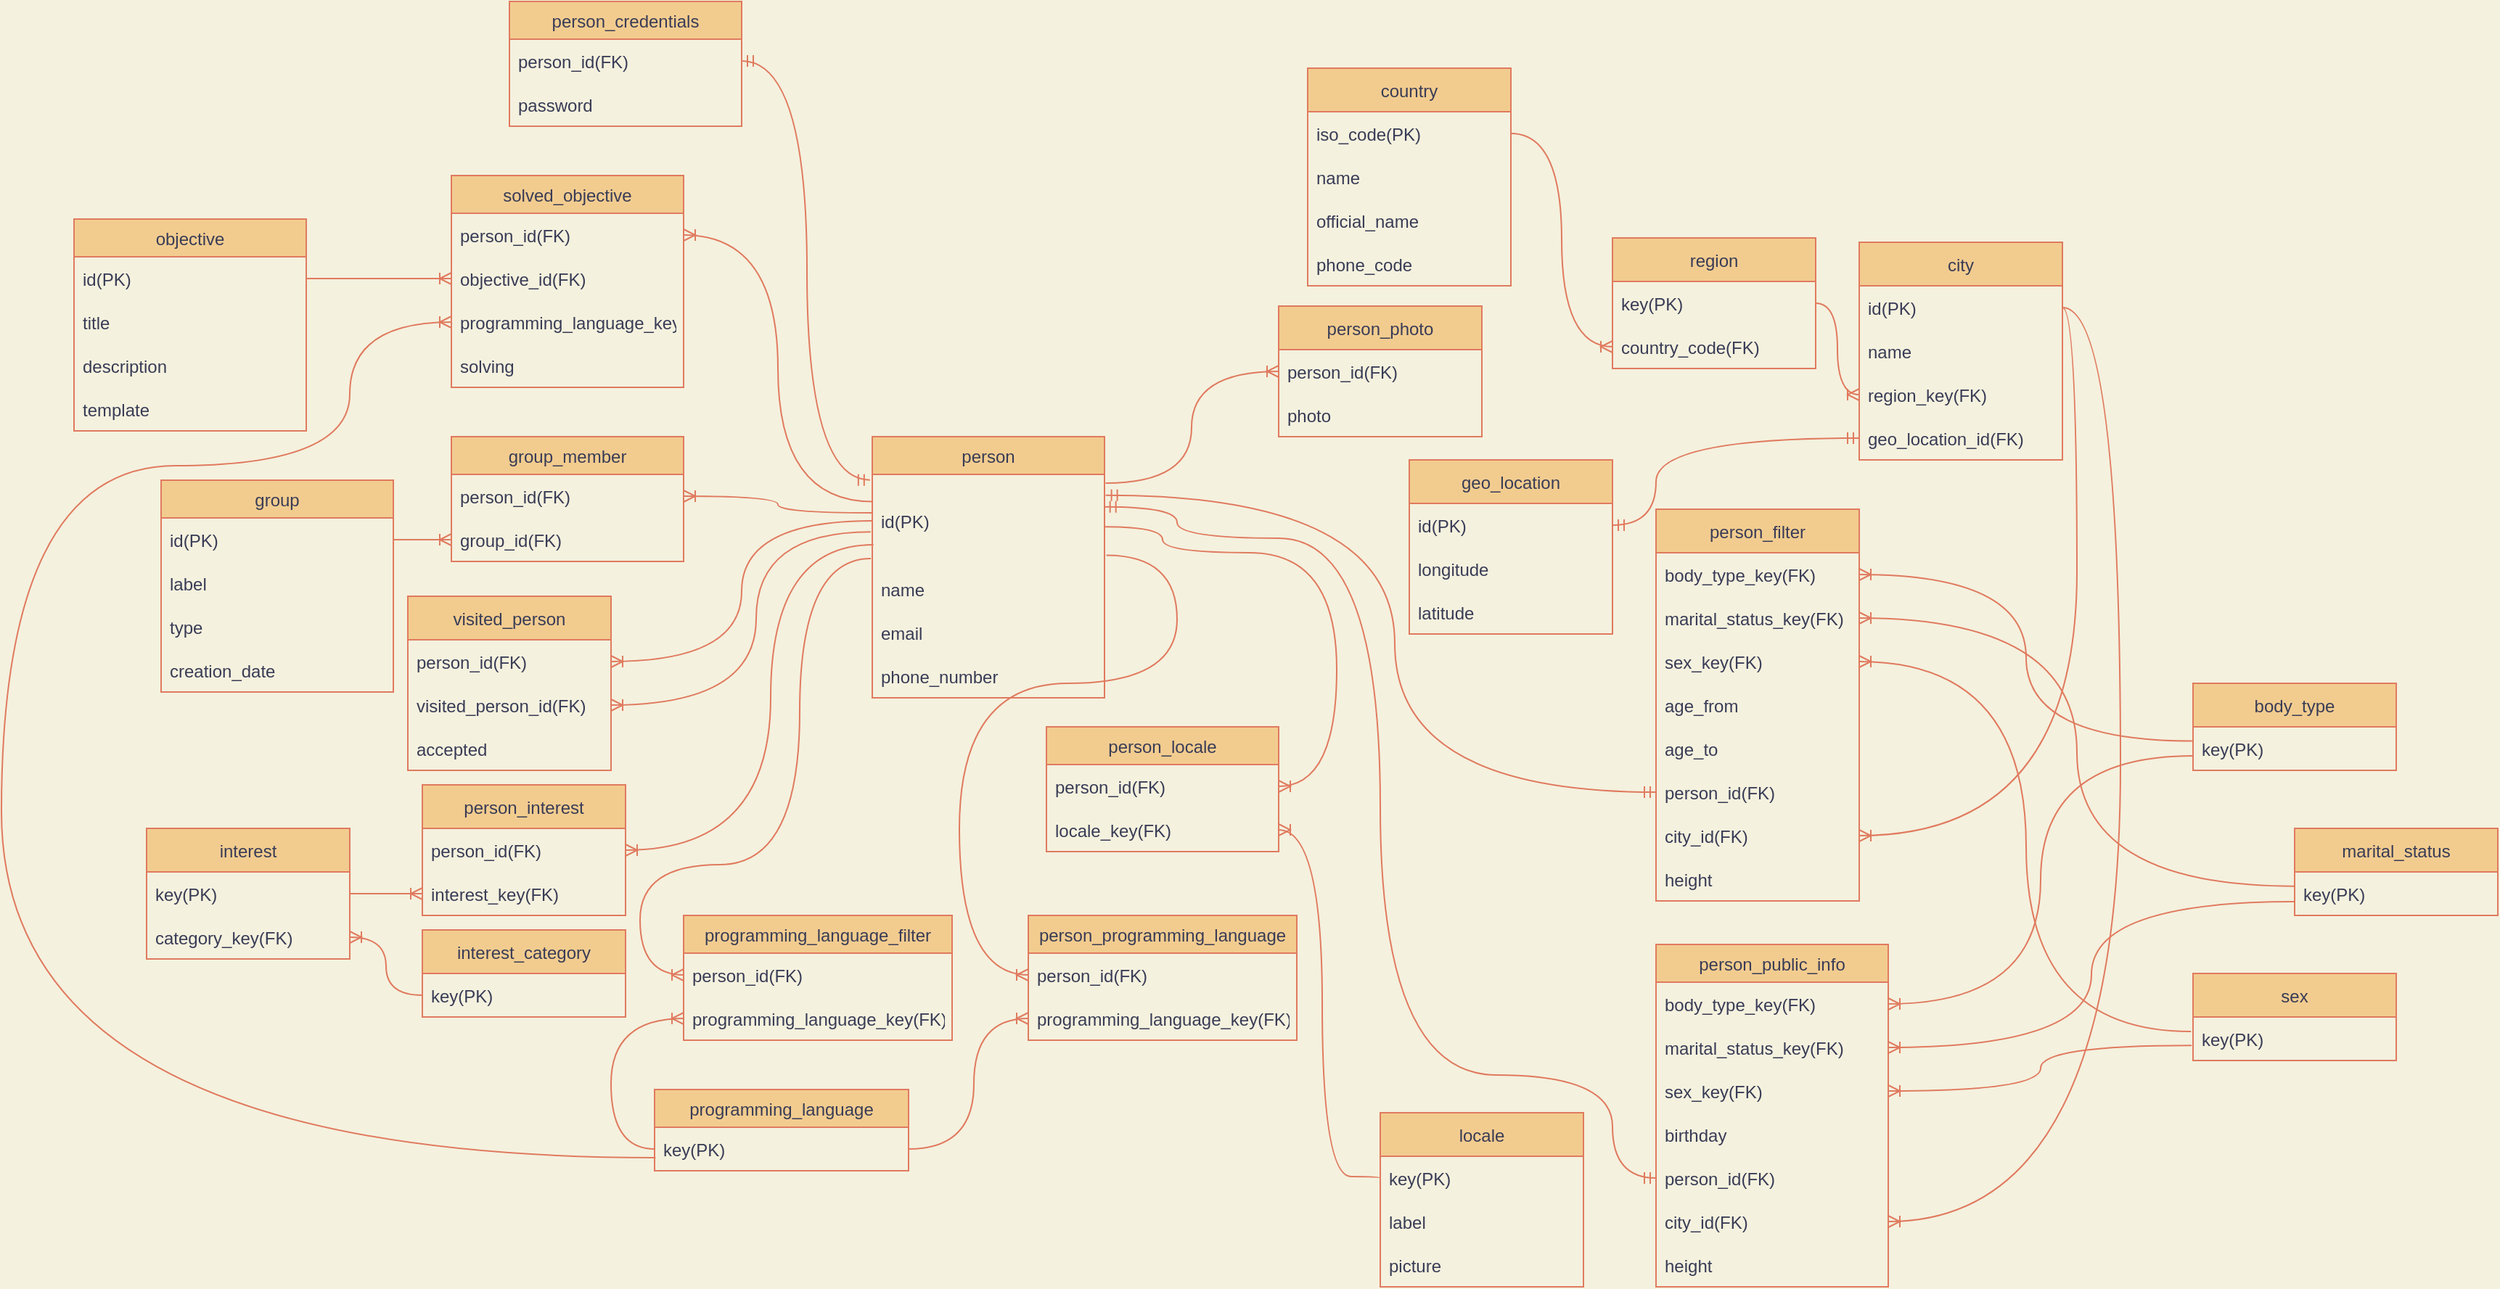 <mxfile version="16.5.1" type="device"><diagram id="R2lEEEUBdFMjLlhIrx00" name="CodeMeet"><mxGraphModel dx="2354" dy="764" grid="1" gridSize="10" guides="1" tooltips="1" connect="1" arrows="1" fold="1" page="1" pageScale="1" pageWidth="850" pageHeight="1100" background="#F4F1DE" math="0" shadow="0" extFonts="Permanent Marker^https://fonts.googleapis.com/css?family=Permanent+Marker"><root><mxCell id="0"/><mxCell id="1" parent="0"/><mxCell id="4xh7_EohlMLO6EY-AFr1-23" value="person" style="swimlane;fontStyle=0;childLayout=stackLayout;horizontal=1;startSize=26;horizontalStack=0;resizeParent=1;resizeParentMax=0;resizeLast=0;collapsible=1;marginBottom=0;align=center;fontSize=12;shadow=0;fillColor=#F2CC8F;strokeColor=#E07A5F;fontColor=#393C56;verticalAlign=middle;" parent="1" vertex="1"><mxGeometry x="530" y="390" width="160" height="180" as="geometry"/></mxCell><mxCell id="4xh7_EohlMLO6EY-AFr1-24" value="id(PK)" style="text;strokeColor=none;fillColor=none;spacingLeft=4;spacingRight=4;overflow=hidden;rotatable=0;points=[[0,0.5],[1,0.5]];portConstraint=eastwest;fontSize=12;shadow=0;fontColor=#393C56;verticalAlign=middle;align=left;" parent="4xh7_EohlMLO6EY-AFr1-23" vertex="1"><mxGeometry y="26" width="160" height="64" as="geometry"/></mxCell><mxCell id="4xh7_EohlMLO6EY-AFr1-25" value="name" style="text;strokeColor=none;fillColor=none;spacingLeft=4;spacingRight=4;overflow=hidden;rotatable=0;points=[[0,0.5],[1,0.5]];portConstraint=eastwest;fontSize=12;shadow=0;fontColor=#393C56;verticalAlign=middle;align=left;" parent="4xh7_EohlMLO6EY-AFr1-23" vertex="1"><mxGeometry y="90" width="160" height="30" as="geometry"/></mxCell><mxCell id="4xh7_EohlMLO6EY-AFr1-26" value="email" style="text;strokeColor=none;fillColor=none;spacingLeft=4;spacingRight=4;overflow=hidden;rotatable=0;points=[[0,0.5],[1,0.5]];portConstraint=eastwest;fontSize=12;shadow=0;fontColor=#393C56;verticalAlign=middle;align=left;" parent="4xh7_EohlMLO6EY-AFr1-23" vertex="1"><mxGeometry y="120" width="160" height="30" as="geometry"/></mxCell><mxCell id="ka1v4h3MFVgCE53smE56-1" value="phone_number" style="text;strokeColor=none;fillColor=none;spacingLeft=4;spacingRight=4;overflow=hidden;rotatable=0;points=[[0,0.5],[1,0.5]];portConstraint=eastwest;fontSize=12;shadow=0;fontColor=#393C56;verticalAlign=middle;align=left;" vertex="1" parent="4xh7_EohlMLO6EY-AFr1-23"><mxGeometry y="150" width="160" height="30" as="geometry"/></mxCell><mxCell id="4xh7_EohlMLO6EY-AFr1-28" value="person_credentials" style="swimlane;fontStyle=0;childLayout=stackLayout;horizontal=1;startSize=26;horizontalStack=0;resizeParent=1;resizeParentMax=0;resizeLast=0;collapsible=1;marginBottom=0;align=center;fontSize=12;shadow=0;fillColor=#F2CC8F;strokeColor=#E07A5F;fontColor=#393C56;verticalAlign=middle;" parent="1" vertex="1"><mxGeometry x="280" y="90" width="160" height="86" as="geometry"/></mxCell><mxCell id="4xh7_EohlMLO6EY-AFr1-29" value="person_id(FK)" style="text;strokeColor=none;fillColor=none;spacingLeft=4;spacingRight=4;overflow=hidden;rotatable=0;points=[[0,0.5],[1,0.5]];portConstraint=eastwest;fontSize=12;shadow=0;fontColor=#393C56;verticalAlign=middle;align=left;" parent="4xh7_EohlMLO6EY-AFr1-28" vertex="1"><mxGeometry y="26" width="160" height="30" as="geometry"/></mxCell><mxCell id="4xh7_EohlMLO6EY-AFr1-31" value="password" style="text;strokeColor=none;fillColor=none;spacingLeft=4;spacingRight=4;overflow=hidden;rotatable=0;points=[[0,0.5],[1,0.5]];portConstraint=eastwest;fontSize=12;shadow=0;fontColor=#393C56;verticalAlign=middle;align=left;" parent="4xh7_EohlMLO6EY-AFr1-28" vertex="1"><mxGeometry y="56" width="160" height="30" as="geometry"/></mxCell><mxCell id="4xh7_EohlMLO6EY-AFr1-32" value="person_public_info" style="swimlane;fontStyle=0;childLayout=stackLayout;horizontal=1;startSize=26;horizontalStack=0;resizeParent=1;resizeParentMax=0;resizeLast=0;collapsible=1;marginBottom=0;align=center;fontSize=12;shadow=0;fillColor=#F2CC8F;strokeColor=#E07A5F;fontColor=#393C56;verticalAlign=middle;" parent="1" vertex="1"><mxGeometry x="1070" y="740" width="160" height="236" as="geometry"/></mxCell><mxCell id="n6MOMRmxAub1o_rvq133-52" value="body_type_key(FK)" style="text;strokeColor=none;fillColor=none;align=left;verticalAlign=middle;spacingLeft=4;spacingRight=4;overflow=hidden;points=[[0,0.5],[1,0.5]];portConstraint=eastwest;rotatable=0;fontColor=#393C56;" parent="4xh7_EohlMLO6EY-AFr1-32" vertex="1"><mxGeometry y="26" width="160" height="30" as="geometry"/></mxCell><mxCell id="n6MOMRmxAub1o_rvq133-51" value="marital_status_key(FK)" style="text;strokeColor=none;fillColor=none;align=left;verticalAlign=middle;spacingLeft=4;spacingRight=4;overflow=hidden;points=[[0,0.5],[1,0.5]];portConstraint=eastwest;rotatable=0;fontColor=#393C56;" parent="4xh7_EohlMLO6EY-AFr1-32" vertex="1"><mxGeometry y="56" width="160" height="30" as="geometry"/></mxCell><mxCell id="n6MOMRmxAub1o_rvq133-48" value="sex_key(FK)" style="text;strokeColor=none;fillColor=none;align=left;verticalAlign=middle;spacingLeft=4;spacingRight=4;overflow=hidden;points=[[0,0.5],[1,0.5]];portConstraint=eastwest;rotatable=0;fontColor=#393C56;" parent="4xh7_EohlMLO6EY-AFr1-32" vertex="1"><mxGeometry y="86" width="160" height="30" as="geometry"/></mxCell><mxCell id="n6MOMRmxAub1o_rvq133-47" value="birthday" style="text;strokeColor=none;fillColor=none;align=left;verticalAlign=middle;spacingLeft=4;spacingRight=4;overflow=hidden;points=[[0,0.5],[1,0.5]];portConstraint=eastwest;rotatable=0;fontColor=#393C56;" parent="4xh7_EohlMLO6EY-AFr1-32" vertex="1"><mxGeometry y="116" width="160" height="30" as="geometry"/></mxCell><mxCell id="4xh7_EohlMLO6EY-AFr1-34" value="person_id(FK)" style="text;strokeColor=none;fillColor=none;spacingLeft=4;spacingRight=4;overflow=hidden;rotatable=0;points=[[0,0.5],[1,0.5]];portConstraint=eastwest;fontSize=12;shadow=0;fontColor=#393C56;verticalAlign=middle;align=left;" parent="4xh7_EohlMLO6EY-AFr1-32" vertex="1"><mxGeometry y="146" width="160" height="30" as="geometry"/></mxCell><mxCell id="4xh7_EohlMLO6EY-AFr1-35" value="city_id(FK)" style="text;strokeColor=none;fillColor=none;spacingLeft=4;spacingRight=4;overflow=hidden;rotatable=0;points=[[0,0.5],[1,0.5]];portConstraint=eastwest;fontSize=12;shadow=0;fontColor=#393C56;verticalAlign=middle;align=left;" parent="4xh7_EohlMLO6EY-AFr1-32" vertex="1"><mxGeometry y="176" width="160" height="30" as="geometry"/></mxCell><mxCell id="n6MOMRmxAub1o_rvq133-49" value="height" style="text;strokeColor=none;fillColor=none;align=left;verticalAlign=middle;spacingLeft=4;spacingRight=4;overflow=hidden;points=[[0,0.5],[1,0.5]];portConstraint=eastwest;rotatable=0;fontColor=#393C56;" parent="4xh7_EohlMLO6EY-AFr1-32" vertex="1"><mxGeometry y="206" width="160" height="30" as="geometry"/></mxCell><mxCell id="4xh7_EohlMLO6EY-AFr1-36" value="objective" style="swimlane;fontStyle=0;childLayout=stackLayout;horizontal=1;startSize=26;horizontalStack=0;resizeParent=1;resizeParentMax=0;resizeLast=0;collapsible=1;marginBottom=0;align=center;fontSize=12;shadow=0;fillColor=#F2CC8F;strokeColor=#E07A5F;fontColor=#393C56;verticalAlign=middle;" parent="1" vertex="1"><mxGeometry x="-20" y="240" width="160" height="146" as="geometry"/></mxCell><mxCell id="4xh7_EohlMLO6EY-AFr1-37" value="id(PK)" style="text;strokeColor=none;fillColor=none;spacingLeft=4;spacingRight=4;overflow=hidden;rotatable=0;points=[[0,0.5],[1,0.5]];portConstraint=eastwest;fontSize=12;shadow=0;fontColor=#393C56;verticalAlign=middle;align=left;" parent="4xh7_EohlMLO6EY-AFr1-36" vertex="1"><mxGeometry y="26" width="160" height="30" as="geometry"/></mxCell><mxCell id="4xh7_EohlMLO6EY-AFr1-44" value="title" style="text;strokeColor=none;fillColor=none;spacingLeft=4;spacingRight=4;overflow=hidden;rotatable=0;points=[[0,0.5],[1,0.5]];portConstraint=eastwest;fontSize=12;shadow=0;fontColor=#393C56;verticalAlign=middle;align=left;" parent="4xh7_EohlMLO6EY-AFr1-36" vertex="1"><mxGeometry y="56" width="160" height="30" as="geometry"/></mxCell><mxCell id="4xh7_EohlMLO6EY-AFr1-38" value="description" style="text;strokeColor=none;fillColor=none;spacingLeft=4;spacingRight=4;overflow=hidden;rotatable=0;points=[[0,0.5],[1,0.5]];portConstraint=eastwest;fontSize=12;shadow=0;fontColor=#393C56;verticalAlign=middle;align=left;" parent="4xh7_EohlMLO6EY-AFr1-36" vertex="1"><mxGeometry y="86" width="160" height="30" as="geometry"/></mxCell><mxCell id="4xh7_EohlMLO6EY-AFr1-39" value="template" style="text;strokeColor=none;fillColor=none;spacingLeft=4;spacingRight=4;overflow=hidden;rotatable=0;points=[[0,0.5],[1,0.5]];portConstraint=eastwest;fontSize=12;shadow=0;fontColor=#393C56;verticalAlign=middle;align=left;" parent="4xh7_EohlMLO6EY-AFr1-36" vertex="1"><mxGeometry y="116" width="160" height="30" as="geometry"/></mxCell><mxCell id="4xh7_EohlMLO6EY-AFr1-40" value="solved_objective" style="swimlane;fontStyle=0;childLayout=stackLayout;horizontal=1;startSize=26;horizontalStack=0;resizeParent=1;resizeParentMax=0;resizeLast=0;collapsible=1;marginBottom=0;align=center;fontSize=12;shadow=0;fillColor=#F2CC8F;strokeColor=#E07A5F;fontColor=#393C56;verticalAlign=middle;" parent="1" vertex="1"><mxGeometry x="240" y="210" width="160" height="146" as="geometry"/></mxCell><mxCell id="4xh7_EohlMLO6EY-AFr1-41" value="person_id(FK)" style="text;strokeColor=none;fillColor=none;spacingLeft=4;spacingRight=4;overflow=hidden;rotatable=0;points=[[0,0.5],[1,0.5]];portConstraint=eastwest;fontSize=12;shadow=0;fontColor=#393C56;verticalAlign=middle;align=left;" parent="4xh7_EohlMLO6EY-AFr1-40" vertex="1"><mxGeometry y="26" width="160" height="30" as="geometry"/></mxCell><mxCell id="4xh7_EohlMLO6EY-AFr1-42" value="objective_id(FK)" style="text;strokeColor=none;fillColor=none;spacingLeft=4;spacingRight=4;overflow=hidden;rotatable=0;points=[[0,0.5],[1,0.5]];portConstraint=eastwest;fontSize=12;shadow=0;fontColor=#393C56;verticalAlign=middle;align=left;" parent="4xh7_EohlMLO6EY-AFr1-40" vertex="1"><mxGeometry y="56" width="160" height="30" as="geometry"/></mxCell><mxCell id="4xh7_EohlMLO6EY-AFr1-43" value="programming_language_key(FK)" style="text;strokeColor=none;fillColor=none;spacingLeft=4;spacingRight=4;overflow=hidden;rotatable=0;points=[[0,0.5],[1,0.5]];portConstraint=eastwest;fontSize=12;shadow=0;fontColor=#393C56;verticalAlign=middle;align=left;" parent="4xh7_EohlMLO6EY-AFr1-40" vertex="1"><mxGeometry y="86" width="160" height="30" as="geometry"/></mxCell><mxCell id="QQQS9fy-rB0S4FQf3RcT-17" value="solving" style="text;strokeColor=none;fillColor=none;spacingLeft=4;spacingRight=4;overflow=hidden;rotatable=0;points=[[0,0.5],[1,0.5]];portConstraint=eastwest;fontSize=12;shadow=0;fontColor=#393C56;verticalAlign=middle;align=left;" parent="4xh7_EohlMLO6EY-AFr1-40" vertex="1"><mxGeometry y="116" width="160" height="30" as="geometry"/></mxCell><mxCell id="4xh7_EohlMLO6EY-AFr1-45" value="group" style="swimlane;fontStyle=0;childLayout=stackLayout;horizontal=1;startSize=26;horizontalStack=0;resizeParent=1;resizeParentMax=0;resizeLast=0;collapsible=1;marginBottom=0;align=center;fontSize=12;rounded=0;sketch=0;fontColor=#393C56;strokeColor=#E07A5F;fillColor=#F2CC8F;verticalAlign=middle;" parent="1" vertex="1"><mxGeometry x="40" y="420" width="160" height="146" as="geometry"/></mxCell><mxCell id="4xh7_EohlMLO6EY-AFr1-46" value="id(PK)" style="text;strokeColor=none;fillColor=none;spacingLeft=4;spacingRight=4;overflow=hidden;rotatable=0;points=[[0,0.5],[1,0.5]];portConstraint=eastwest;fontSize=12;rounded=0;sketch=0;fontColor=#393C56;verticalAlign=middle;align=left;" parent="4xh7_EohlMLO6EY-AFr1-45" vertex="1"><mxGeometry y="26" width="160" height="30" as="geometry"/></mxCell><mxCell id="4xh7_EohlMLO6EY-AFr1-47" value="label" style="text;strokeColor=none;fillColor=none;spacingLeft=4;spacingRight=4;overflow=hidden;rotatable=0;points=[[0,0.5],[1,0.5]];portConstraint=eastwest;fontSize=12;rounded=0;sketch=0;fontColor=#393C56;verticalAlign=middle;align=left;" parent="4xh7_EohlMLO6EY-AFr1-45" vertex="1"><mxGeometry y="56" width="160" height="30" as="geometry"/></mxCell><mxCell id="4xh7_EohlMLO6EY-AFr1-48" value="type" style="text;strokeColor=none;fillColor=none;spacingLeft=4;spacingRight=4;overflow=hidden;rotatable=0;points=[[0,0.5],[1,0.5]];portConstraint=eastwest;fontSize=12;rounded=0;sketch=0;fontColor=#393C56;verticalAlign=middle;align=left;" parent="4xh7_EohlMLO6EY-AFr1-45" vertex="1"><mxGeometry y="86" width="160" height="30" as="geometry"/></mxCell><mxCell id="4xh7_EohlMLO6EY-AFr1-53" value="creation_date" style="text;strokeColor=none;fillColor=none;spacingLeft=4;spacingRight=4;overflow=hidden;rotatable=0;points=[[0,0.5],[1,0.5]];portConstraint=eastwest;fontSize=12;rounded=0;sketch=0;fontColor=#393C56;verticalAlign=middle;align=left;" parent="4xh7_EohlMLO6EY-AFr1-45" vertex="1"><mxGeometry y="116" width="160" height="30" as="geometry"/></mxCell><mxCell id="4xh7_EohlMLO6EY-AFr1-49" value="group_member" style="swimlane;fontStyle=0;childLayout=stackLayout;horizontal=1;startSize=26;horizontalStack=0;resizeParent=1;resizeParentMax=0;resizeLast=0;collapsible=1;marginBottom=0;align=center;fontSize=12;rounded=0;sketch=0;fontColor=#393C56;strokeColor=#E07A5F;fillColor=#F2CC8F;verticalAlign=middle;" parent="1" vertex="1"><mxGeometry x="240" y="390" width="160" height="86" as="geometry"><mxRectangle x="240" y="420" width="130" height="26" as="alternateBounds"/></mxGeometry></mxCell><mxCell id="4xh7_EohlMLO6EY-AFr1-50" value="person_id(FK)" style="text;strokeColor=none;fillColor=none;spacingLeft=4;spacingRight=4;overflow=hidden;rotatable=0;points=[[0,0.5],[1,0.5]];portConstraint=eastwest;fontSize=12;rounded=0;sketch=0;fontColor=#393C56;verticalAlign=middle;align=left;" parent="4xh7_EohlMLO6EY-AFr1-49" vertex="1"><mxGeometry y="26" width="160" height="30" as="geometry"/></mxCell><mxCell id="4xh7_EohlMLO6EY-AFr1-51" value="group_id(FK)" style="text;strokeColor=none;fillColor=none;spacingLeft=4;spacingRight=4;overflow=hidden;rotatable=0;points=[[0,0.5],[1,0.5]];portConstraint=eastwest;fontSize=12;rounded=0;sketch=0;fontColor=#393C56;verticalAlign=middle;align=left;" parent="4xh7_EohlMLO6EY-AFr1-49" vertex="1"><mxGeometry y="56" width="160" height="30" as="geometry"/></mxCell><mxCell id="BiQTXuHnsPRAgEIChj7D-1" value="locale" style="swimlane;fontStyle=0;childLayout=stackLayout;horizontal=1;startSize=30;horizontalStack=0;resizeParent=1;resizeParentMax=0;resizeLast=0;collapsible=1;marginBottom=0;fillColor=#F2CC8F;strokeColor=#E07A5F;fontColor=#393C56;fontSize=12;verticalAlign=middle;align=center;" parent="1" vertex="1"><mxGeometry x="880" y="856" width="140" height="120" as="geometry"/></mxCell><mxCell id="BiQTXuHnsPRAgEIChj7D-2" value="key(PK)" style="text;strokeColor=none;fillColor=none;align=left;verticalAlign=middle;spacingLeft=4;spacingRight=4;overflow=hidden;points=[[0,0.5],[1,0.5]];portConstraint=eastwest;rotatable=0;fontColor=#393C56;fontSize=12;" parent="BiQTXuHnsPRAgEIChj7D-1" vertex="1"><mxGeometry y="30" width="140" height="30" as="geometry"/></mxCell><mxCell id="BiQTXuHnsPRAgEIChj7D-3" value="label" style="text;strokeColor=none;fillColor=none;align=left;verticalAlign=middle;spacingLeft=4;spacingRight=4;overflow=hidden;points=[[0,0.5],[1,0.5]];portConstraint=eastwest;rotatable=0;fontColor=#393C56;fontSize=12;" parent="BiQTXuHnsPRAgEIChj7D-1" vertex="1"><mxGeometry y="60" width="140" height="30" as="geometry"/></mxCell><mxCell id="BiQTXuHnsPRAgEIChj7D-4" value="picture" style="text;strokeColor=none;fillColor=none;align=left;verticalAlign=middle;spacingLeft=4;spacingRight=4;overflow=hidden;points=[[0,0.5],[1,0.5]];portConstraint=eastwest;rotatable=0;fontColor=#393C56;fontSize=12;" parent="BiQTXuHnsPRAgEIChj7D-1" vertex="1"><mxGeometry y="90" width="140" height="30" as="geometry"/></mxCell><mxCell id="cmLk40WJiQjU1H5bzU73-1" value="country" style="swimlane;fontStyle=0;childLayout=stackLayout;horizontal=1;startSize=30;horizontalStack=0;resizeParent=1;resizeParentMax=0;resizeLast=0;collapsible=1;marginBottom=0;fillColor=#F2CC8F;strokeColor=#E07A5F;fontColor=#393C56;verticalAlign=middle;align=center;" parent="1" vertex="1"><mxGeometry x="830" y="136" width="140" height="150" as="geometry"/></mxCell><mxCell id="cmLk40WJiQjU1H5bzU73-2" value="iso_code(PK)" style="text;strokeColor=none;fillColor=none;align=left;verticalAlign=middle;spacingLeft=4;spacingRight=4;overflow=hidden;points=[[0,0.5],[1,0.5]];portConstraint=eastwest;rotatable=0;fontColor=#393C56;" parent="cmLk40WJiQjU1H5bzU73-1" vertex="1"><mxGeometry y="30" width="140" height="30" as="geometry"/></mxCell><mxCell id="cmLk40WJiQjU1H5bzU73-3" value="name" style="text;strokeColor=none;fillColor=none;align=left;verticalAlign=middle;spacingLeft=4;spacingRight=4;overflow=hidden;points=[[0,0.5],[1,0.5]];portConstraint=eastwest;rotatable=0;fontColor=#393C56;" parent="cmLk40WJiQjU1H5bzU73-1" vertex="1"><mxGeometry y="60" width="140" height="30" as="geometry"/></mxCell><mxCell id="cmLk40WJiQjU1H5bzU73-4" value="official_name" style="text;strokeColor=none;fillColor=none;align=left;verticalAlign=middle;spacingLeft=4;spacingRight=4;overflow=hidden;points=[[0,0.5],[1,0.5]];portConstraint=eastwest;rotatable=0;fontColor=#393C56;" parent="cmLk40WJiQjU1H5bzU73-1" vertex="1"><mxGeometry y="90" width="140" height="30" as="geometry"/></mxCell><mxCell id="cmLk40WJiQjU1H5bzU73-7" value="phone_code" style="text;strokeColor=none;fillColor=none;align=left;verticalAlign=middle;spacingLeft=4;spacingRight=4;overflow=hidden;points=[[0,0.5],[1,0.5]];portConstraint=eastwest;rotatable=0;rounded=0;sketch=0;fontColor=#393C56;" parent="cmLk40WJiQjU1H5bzU73-1" vertex="1"><mxGeometry y="120" width="140" height="30" as="geometry"/></mxCell><mxCell id="cmLk40WJiQjU1H5bzU73-9" value="city" style="swimlane;fontStyle=0;childLayout=stackLayout;horizontal=1;startSize=30;horizontalStack=0;resizeParent=1;resizeParentMax=0;resizeLast=0;collapsible=1;marginBottom=0;rounded=0;sketch=0;fontColor=#393C56;strokeColor=#E07A5F;fillColor=#F2CC8F;verticalAlign=middle;align=center;" parent="1" vertex="1"><mxGeometry x="1210" y="256" width="140" height="150" as="geometry"/></mxCell><mxCell id="cmLk40WJiQjU1H5bzU73-10" value="id(PK)" style="text;strokeColor=none;fillColor=none;align=left;verticalAlign=middle;spacingLeft=4;spacingRight=4;overflow=hidden;points=[[0,0.5],[1,0.5]];portConstraint=eastwest;rotatable=0;rounded=0;sketch=0;fontColor=#393C56;" parent="cmLk40WJiQjU1H5bzU73-9" vertex="1"><mxGeometry y="30" width="140" height="30" as="geometry"/></mxCell><mxCell id="cmLk40WJiQjU1H5bzU73-11" value="name" style="text;strokeColor=none;fillColor=none;align=left;verticalAlign=middle;spacingLeft=4;spacingRight=4;overflow=hidden;points=[[0,0.5],[1,0.5]];portConstraint=eastwest;rotatable=0;rounded=0;sketch=0;fontColor=#393C56;" parent="cmLk40WJiQjU1H5bzU73-9" vertex="1"><mxGeometry y="60" width="140" height="30" as="geometry"/></mxCell><mxCell id="cmLk40WJiQjU1H5bzU73-12" value="region_key(FK)" style="text;strokeColor=none;fillColor=none;align=left;verticalAlign=middle;spacingLeft=4;spacingRight=4;overflow=hidden;points=[[0,0.5],[1,0.5]];portConstraint=eastwest;rotatable=0;rounded=0;sketch=0;fontColor=#393C56;" parent="cmLk40WJiQjU1H5bzU73-9" vertex="1"><mxGeometry y="90" width="140" height="30" as="geometry"/></mxCell><mxCell id="30Hj-o42f5D1I4hO3ERb-35" value="geo_location_id(FK)" style="text;strokeColor=none;fillColor=none;align=left;verticalAlign=middle;spacingLeft=4;spacingRight=4;overflow=hidden;points=[[0,0.5],[1,0.5]];portConstraint=eastwest;rotatable=0;rounded=0;sketch=0;fontColor=#393C56;" parent="cmLk40WJiQjU1H5bzU73-9" vertex="1"><mxGeometry y="120" width="140" height="30" as="geometry"/></mxCell><mxCell id="cmLk40WJiQjU1H5bzU73-13" value="geo_location" style="swimlane;fontStyle=0;childLayout=stackLayout;horizontal=1;startSize=30;horizontalStack=0;resizeParent=1;resizeParentMax=0;resizeLast=0;collapsible=1;marginBottom=0;rounded=0;sketch=0;fontColor=#393C56;strokeColor=#E07A5F;fillColor=#F2CC8F;verticalAlign=middle;align=center;" parent="1" vertex="1"><mxGeometry x="900" y="406" width="140" height="120" as="geometry"/></mxCell><mxCell id="cmLk40WJiQjU1H5bzU73-14" value="id(PK)" style="text;strokeColor=none;fillColor=none;align=left;verticalAlign=middle;spacingLeft=4;spacingRight=4;overflow=hidden;points=[[0,0.5],[1,0.5]];portConstraint=eastwest;rotatable=0;rounded=0;sketch=0;fontColor=#393C56;" parent="cmLk40WJiQjU1H5bzU73-13" vertex="1"><mxGeometry y="30" width="140" height="30" as="geometry"/></mxCell><mxCell id="cmLk40WJiQjU1H5bzU73-15" value="longitude" style="text;strokeColor=none;fillColor=none;align=left;verticalAlign=middle;spacingLeft=4;spacingRight=4;overflow=hidden;points=[[0,0.5],[1,0.5]];portConstraint=eastwest;rotatable=0;rounded=0;sketch=0;fontColor=#393C56;" parent="cmLk40WJiQjU1H5bzU73-13" vertex="1"><mxGeometry y="60" width="140" height="30" as="geometry"/></mxCell><mxCell id="30Hj-o42f5D1I4hO3ERb-34" value="latitude    " style="text;strokeColor=none;fillColor=none;align=left;verticalAlign=middle;spacingLeft=4;spacingRight=4;overflow=hidden;points=[[0,0.5],[1,0.5]];portConstraint=eastwest;rotatable=0;rounded=0;sketch=0;fontColor=#393C56;" parent="cmLk40WJiQjU1H5bzU73-13" vertex="1"><mxGeometry y="90" width="140" height="30" as="geometry"/></mxCell><mxCell id="cmLk40WJiQjU1H5bzU73-17" value="region" style="swimlane;fontStyle=0;childLayout=stackLayout;horizontal=1;startSize=30;horizontalStack=0;resizeParent=1;resizeParentMax=0;resizeLast=0;collapsible=1;marginBottom=0;rounded=0;sketch=0;fontColor=#393C56;strokeColor=#E07A5F;fillColor=#F2CC8F;verticalAlign=middle;align=center;" parent="1" vertex="1"><mxGeometry x="1040" y="253" width="140" height="90" as="geometry"/></mxCell><mxCell id="cmLk40WJiQjU1H5bzU73-18" value="key(PK)" style="text;strokeColor=none;fillColor=none;align=left;verticalAlign=middle;spacingLeft=4;spacingRight=4;overflow=hidden;points=[[0,0.5],[1,0.5]];portConstraint=eastwest;rotatable=0;rounded=0;sketch=0;fontColor=#393C56;" parent="cmLk40WJiQjU1H5bzU73-17" vertex="1"><mxGeometry y="30" width="140" height="30" as="geometry"/></mxCell><mxCell id="cmLk40WJiQjU1H5bzU73-19" value="country_code(FK)" style="text;strokeColor=none;fillColor=none;align=left;verticalAlign=middle;spacingLeft=4;spacingRight=4;overflow=hidden;points=[[0,0.5],[1,0.5]];portConstraint=eastwest;rotatable=0;rounded=0;sketch=0;fontColor=#393C56;" parent="cmLk40WJiQjU1H5bzU73-17" vertex="1"><mxGeometry y="60" width="140" height="30" as="geometry"/></mxCell><mxCell id="n6MOMRmxAub1o_rvq133-1" value="person_filter" style="swimlane;fontStyle=0;childLayout=stackLayout;horizontal=1;startSize=30;horizontalStack=0;resizeParent=1;resizeParentMax=0;resizeLast=0;collapsible=1;marginBottom=0;fillColor=#F2CC8F;strokeColor=#E07A5F;fontColor=#393C56;verticalAlign=middle;align=center;" parent="1" vertex="1"><mxGeometry x="1070" y="440" width="140" height="270" as="geometry"/></mxCell><mxCell id="n6MOMRmxAub1o_rvq133-9" value="body_type_key(FK)" style="text;strokeColor=none;fillColor=none;align=left;verticalAlign=middle;spacingLeft=4;spacingRight=4;overflow=hidden;points=[[0,0.5],[1,0.5]];portConstraint=eastwest;rotatable=0;fontColor=#393C56;" parent="n6MOMRmxAub1o_rvq133-1" vertex="1"><mxGeometry y="30" width="140" height="30" as="geometry"/></mxCell><mxCell id="n6MOMRmxAub1o_rvq133-10" value="marital_status_key(FK)" style="text;strokeColor=none;fillColor=none;align=left;verticalAlign=middle;spacingLeft=4;spacingRight=4;overflow=hidden;points=[[0,0.5],[1,0.5]];portConstraint=eastwest;rotatable=0;fontColor=#393C56;" parent="n6MOMRmxAub1o_rvq133-1" vertex="1"><mxGeometry y="60" width="140" height="30" as="geometry"/></mxCell><mxCell id="n6MOMRmxAub1o_rvq133-4" value="sex_key(FK)" style="text;strokeColor=none;fillColor=none;align=left;verticalAlign=middle;spacingLeft=4;spacingRight=4;overflow=hidden;points=[[0,0.5],[1,0.5]];portConstraint=eastwest;rotatable=0;fontColor=#393C56;" parent="n6MOMRmxAub1o_rvq133-1" vertex="1"><mxGeometry y="90" width="140" height="30" as="geometry"/></mxCell><mxCell id="n6MOMRmxAub1o_rvq133-19" value="age_from" style="text;strokeColor=none;fillColor=none;align=left;verticalAlign=middle;spacingLeft=4;spacingRight=4;overflow=hidden;points=[[0,0.5],[1,0.5]];portConstraint=eastwest;rotatable=0;fontColor=#393C56;" parent="n6MOMRmxAub1o_rvq133-1" vertex="1"><mxGeometry y="120" width="140" height="30" as="geometry"/></mxCell><mxCell id="n6MOMRmxAub1o_rvq133-20" value="age_to" style="text;strokeColor=none;fillColor=none;align=left;verticalAlign=middle;spacingLeft=4;spacingRight=4;overflow=hidden;points=[[0,0.5],[1,0.5]];portConstraint=eastwest;rotatable=0;fontColor=#393C56;" parent="n6MOMRmxAub1o_rvq133-1" vertex="1"><mxGeometry y="150" width="140" height="30" as="geometry"/></mxCell><mxCell id="n6MOMRmxAub1o_rvq133-2" value="person_id(FK)" style="text;strokeColor=none;fillColor=none;align=left;verticalAlign=middle;spacingLeft=4;spacingRight=4;overflow=hidden;points=[[0,0.5],[1,0.5]];portConstraint=eastwest;rotatable=0;fontColor=#393C56;" parent="n6MOMRmxAub1o_rvq133-1" vertex="1"><mxGeometry y="180" width="140" height="30" as="geometry"/></mxCell><mxCell id="n6MOMRmxAub1o_rvq133-3" value="city_id(FK)" style="text;strokeColor=none;fillColor=none;align=left;verticalAlign=middle;spacingLeft=4;spacingRight=4;overflow=hidden;points=[[0,0.5],[1,0.5]];portConstraint=eastwest;rotatable=0;fontColor=#393C56;" parent="n6MOMRmxAub1o_rvq133-1" vertex="1"><mxGeometry y="210" width="140" height="30" as="geometry"/></mxCell><mxCell id="n6MOMRmxAub1o_rvq133-5" value="height" style="text;strokeColor=none;fillColor=none;align=left;verticalAlign=middle;spacingLeft=4;spacingRight=4;overflow=hidden;points=[[0,0.5],[1,0.5]];portConstraint=eastwest;rotatable=0;fontColor=#393C56;" parent="n6MOMRmxAub1o_rvq133-1" vertex="1"><mxGeometry y="240" width="140" height="30" as="geometry"/></mxCell><mxCell id="n6MOMRmxAub1o_rvq133-11" value="body_type" style="swimlane;fontStyle=0;childLayout=stackLayout;horizontal=1;startSize=30;horizontalStack=0;resizeParent=1;resizeParentMax=0;resizeLast=0;collapsible=1;marginBottom=0;rounded=0;sketch=0;fontColor=#393C56;strokeColor=#E07A5F;fillColor=#F2CC8F;verticalAlign=middle;align=center;" parent="1" vertex="1"><mxGeometry x="1440" y="560" width="140" height="60" as="geometry"/></mxCell><mxCell id="n6MOMRmxAub1o_rvq133-13" value="key(PK)" style="text;strokeColor=none;fillColor=none;align=left;verticalAlign=middle;spacingLeft=4;spacingRight=4;overflow=hidden;points=[[0,0.5],[1,0.5]];portConstraint=eastwest;rotatable=0;rounded=0;sketch=0;fontColor=#393C56;" parent="n6MOMRmxAub1o_rvq133-11" vertex="1"><mxGeometry y="30" width="140" height="30" as="geometry"/></mxCell><mxCell id="n6MOMRmxAub1o_rvq133-15" value="marital_status" style="swimlane;fontStyle=0;childLayout=stackLayout;horizontal=1;startSize=30;horizontalStack=0;resizeParent=1;resizeParentMax=0;resizeLast=0;collapsible=1;marginBottom=0;rounded=0;sketch=0;fontColor=#393C56;strokeColor=#E07A5F;fillColor=#F2CC8F;verticalAlign=middle;align=center;" parent="1" vertex="1"><mxGeometry x="1510" y="660" width="140" height="60" as="geometry"/></mxCell><mxCell id="n6MOMRmxAub1o_rvq133-16" value="key(PK)" style="text;strokeColor=none;fillColor=none;align=left;verticalAlign=middle;spacingLeft=4;spacingRight=4;overflow=hidden;points=[[0,0.5],[1,0.5]];portConstraint=eastwest;rotatable=0;rounded=0;sketch=0;fontColor=#393C56;" parent="n6MOMRmxAub1o_rvq133-15" vertex="1"><mxGeometry y="30" width="140" height="30" as="geometry"/></mxCell><mxCell id="n6MOMRmxAub1o_rvq133-21" value="sex" style="swimlane;fontStyle=0;childLayout=stackLayout;horizontal=1;startSize=30;horizontalStack=0;resizeParent=1;resizeParentMax=0;resizeLast=0;collapsible=1;marginBottom=0;rounded=0;sketch=0;fontColor=#393C56;strokeColor=#E07A5F;fillColor=#F2CC8F;verticalAlign=middle;align=center;" parent="1" vertex="1"><mxGeometry x="1440" y="760" width="140" height="60" as="geometry"/></mxCell><mxCell id="n6MOMRmxAub1o_rvq133-22" value="key(PK)" style="text;strokeColor=none;fillColor=none;align=left;verticalAlign=middle;spacingLeft=4;spacingRight=4;overflow=hidden;points=[[0,0.5],[1,0.5]];portConstraint=eastwest;rotatable=0;rounded=0;sketch=0;fontColor=#393C56;" parent="n6MOMRmxAub1o_rvq133-21" vertex="1"><mxGeometry y="30" width="140" height="30" as="geometry"/></mxCell><mxCell id="n6MOMRmxAub1o_rvq133-25" value="interest" style="swimlane;fontStyle=0;childLayout=stackLayout;horizontal=1;startSize=30;horizontalStack=0;resizeParent=1;resizeParentMax=0;resizeLast=0;collapsible=1;marginBottom=0;rounded=0;sketch=0;fontColor=#393C56;strokeColor=#E07A5F;fillColor=#F2CC8F;verticalAlign=middle;align=center;" parent="1" vertex="1"><mxGeometry x="30" y="660" width="140" height="90" as="geometry"/></mxCell><mxCell id="n6MOMRmxAub1o_rvq133-26" value="key(PK)" style="text;strokeColor=none;fillColor=none;align=left;verticalAlign=middle;spacingLeft=4;spacingRight=4;overflow=hidden;points=[[0,0.5],[1,0.5]];portConstraint=eastwest;rotatable=0;rounded=0;sketch=0;fontColor=#393C56;" parent="n6MOMRmxAub1o_rvq133-25" vertex="1"><mxGeometry y="30" width="140" height="30" as="geometry"/></mxCell><mxCell id="n6MOMRmxAub1o_rvq133-28" value="category_key(FK)" style="text;strokeColor=none;fillColor=none;align=left;verticalAlign=middle;spacingLeft=4;spacingRight=4;overflow=hidden;points=[[0,0.5],[1,0.5]];portConstraint=eastwest;rotatable=0;rounded=0;sketch=0;fontColor=#393C56;" parent="n6MOMRmxAub1o_rvq133-25" vertex="1"><mxGeometry y="60" width="140" height="30" as="geometry"/></mxCell><mxCell id="n6MOMRmxAub1o_rvq133-29" value="interest_category" style="swimlane;fontStyle=0;childLayout=stackLayout;horizontal=1;startSize=30;horizontalStack=0;resizeParent=1;resizeParentMax=0;resizeLast=0;collapsible=1;marginBottom=0;rounded=0;sketch=0;fontColor=#393C56;strokeColor=#E07A5F;fillColor=#F2CC8F;verticalAlign=middle;align=center;" parent="1" vertex="1"><mxGeometry x="220" y="730" width="140" height="60" as="geometry"/></mxCell><mxCell id="n6MOMRmxAub1o_rvq133-30" value="key(PK)" style="text;strokeColor=none;fillColor=none;align=left;verticalAlign=middle;spacingLeft=4;spacingRight=4;overflow=hidden;points=[[0,0.5],[1,0.5]];portConstraint=eastwest;rotatable=0;rounded=0;sketch=0;fontColor=#393C56;" parent="n6MOMRmxAub1o_rvq133-29" vertex="1"><mxGeometry y="30" width="140" height="30" as="geometry"/></mxCell><mxCell id="n6MOMRmxAub1o_rvq133-33" value="person_interest" style="swimlane;fontStyle=0;childLayout=stackLayout;horizontal=1;startSize=30;horizontalStack=0;resizeParent=1;resizeParentMax=0;resizeLast=0;collapsible=1;marginBottom=0;rounded=0;sketch=0;fontColor=#393C56;strokeColor=#E07A5F;fillColor=#F2CC8F;verticalAlign=middle;align=center;" parent="1" vertex="1"><mxGeometry x="220" y="630" width="140" height="90" as="geometry"/></mxCell><mxCell id="n6MOMRmxAub1o_rvq133-34" value="person_id(FK)" style="text;strokeColor=none;fillColor=none;align=left;verticalAlign=middle;spacingLeft=4;spacingRight=4;overflow=hidden;points=[[0,0.5],[1,0.5]];portConstraint=eastwest;rotatable=0;rounded=0;sketch=0;fontColor=#393C56;" parent="n6MOMRmxAub1o_rvq133-33" vertex="1"><mxGeometry y="30" width="140" height="30" as="geometry"/></mxCell><mxCell id="n6MOMRmxAub1o_rvq133-35" value="interest_key(FK)" style="text;strokeColor=none;fillColor=none;align=left;verticalAlign=middle;spacingLeft=4;spacingRight=4;overflow=hidden;points=[[0,0.5],[1,0.5]];portConstraint=eastwest;rotatable=0;rounded=0;sketch=0;fontColor=#393C56;" parent="n6MOMRmxAub1o_rvq133-33" vertex="1"><mxGeometry y="60" width="140" height="30" as="geometry"/></mxCell><mxCell id="n6MOMRmxAub1o_rvq133-37" value="visited_person" style="swimlane;fontStyle=0;childLayout=stackLayout;horizontal=1;startSize=30;horizontalStack=0;resizeParent=1;resizeParentMax=0;resizeLast=0;collapsible=1;marginBottom=0;rounded=0;sketch=0;fontColor=#393C56;strokeColor=#E07A5F;fillColor=#F2CC8F;verticalAlign=middle;align=center;" parent="1" vertex="1"><mxGeometry x="210" y="500" width="140" height="120" as="geometry"/></mxCell><mxCell id="n6MOMRmxAub1o_rvq133-38" value="person_id(FK)" style="text;strokeColor=none;fillColor=none;align=left;verticalAlign=middle;spacingLeft=4;spacingRight=4;overflow=hidden;points=[[0,0.5],[1,0.5]];portConstraint=eastwest;rotatable=0;rounded=0;sketch=0;fontColor=#393C56;" parent="n6MOMRmxAub1o_rvq133-37" vertex="1"><mxGeometry y="30" width="140" height="30" as="geometry"/></mxCell><mxCell id="n6MOMRmxAub1o_rvq133-39" value="visited_person_id(FK)" style="text;strokeColor=none;fillColor=none;align=left;verticalAlign=middle;spacingLeft=4;spacingRight=4;overflow=hidden;points=[[0,0.5],[1,0.5]];portConstraint=eastwest;rotatable=0;rounded=0;sketch=0;fontColor=#393C56;" parent="n6MOMRmxAub1o_rvq133-37" vertex="1"><mxGeometry y="60" width="140" height="30" as="geometry"/></mxCell><mxCell id="n6MOMRmxAub1o_rvq133-41" value="accepted" style="text;strokeColor=none;fillColor=none;align=left;verticalAlign=middle;spacingLeft=4;spacingRight=4;overflow=hidden;points=[[0,0.5],[1,0.5]];portConstraint=eastwest;rotatable=0;rounded=0;sketch=0;fontColor=#393C56;" parent="n6MOMRmxAub1o_rvq133-37" vertex="1"><mxGeometry y="90" width="140" height="30" as="geometry"/></mxCell><mxCell id="n6MOMRmxAub1o_rvq133-43" value="person_photo" style="swimlane;fontStyle=0;childLayout=stackLayout;horizontal=1;startSize=30;horizontalStack=0;resizeParent=1;resizeParentMax=0;resizeLast=0;collapsible=1;marginBottom=0;rounded=0;sketch=0;fontColor=#393C56;strokeColor=#E07A5F;fillColor=#F2CC8F;verticalAlign=middle;align=center;" parent="1" vertex="1"><mxGeometry x="810" y="300" width="140" height="90" as="geometry"/></mxCell><mxCell id="n6MOMRmxAub1o_rvq133-45" value="person_id(FK)" style="text;strokeColor=none;fillColor=none;align=left;verticalAlign=middle;spacingLeft=4;spacingRight=4;overflow=hidden;points=[[0,0.5],[1,0.5]];portConstraint=eastwest;rotatable=0;rounded=0;sketch=0;fontColor=#393C56;" parent="n6MOMRmxAub1o_rvq133-43" vertex="1"><mxGeometry y="30" width="140" height="30" as="geometry"/></mxCell><mxCell id="n6MOMRmxAub1o_rvq133-46" value="photo" style="text;strokeColor=none;fillColor=none;align=left;verticalAlign=middle;spacingLeft=4;spacingRight=4;overflow=hidden;points=[[0,0.5],[1,0.5]];portConstraint=eastwest;rotatable=0;rounded=0;sketch=0;fontColor=#393C56;" parent="n6MOMRmxAub1o_rvq133-43" vertex="1"><mxGeometry y="60" width="140" height="30" as="geometry"/></mxCell><mxCell id="30Hj-o42f5D1I4hO3ERb-2" value="" style="fontSize=12;html=1;endArrow=ERmandOne;startArrow=ERmandOne;rounded=0;entryX=-0.01;entryY=0.06;entryDx=0;entryDy=0;exitX=1;exitY=0.5;exitDx=0;exitDy=0;labelBackgroundColor=#F4F1DE;strokeColor=#E07A5F;fontColor=#393C56;entryPerimeter=0;verticalAlign=middle;align=left;edgeStyle=orthogonalEdgeStyle;curved=1;" parent="1" source="4xh7_EohlMLO6EY-AFr1-29" target="4xh7_EohlMLO6EY-AFr1-24" edge="1"><mxGeometry width="100" height="100" relative="1" as="geometry"><mxPoint x="360" y="350" as="sourcePoint"/><mxPoint x="460" y="250" as="targetPoint"/></mxGeometry></mxCell><mxCell id="30Hj-o42f5D1I4hO3ERb-5" value="" style="fontSize=12;html=1;endArrow=ERoneToMany;rounded=0;exitX=1;exitY=0.5;exitDx=0;exitDy=0;entryX=0;entryY=0.5;entryDx=0;entryDy=0;labelBackgroundColor=#F4F1DE;strokeColor=#E07A5F;fontColor=#393C56;endFill=0;verticalAlign=middle;align=left;edgeStyle=orthogonalEdgeStyle;curved=1;" parent="1" source="4xh7_EohlMLO6EY-AFr1-37" target="4xh7_EohlMLO6EY-AFr1-42" edge="1"><mxGeometry width="100" height="100" relative="1" as="geometry"><mxPoint x="360" y="310" as="sourcePoint"/><mxPoint x="460" y="210" as="targetPoint"/></mxGeometry></mxCell><mxCell id="30Hj-o42f5D1I4hO3ERb-6" value="" style="fontSize=12;html=1;endArrow=ERoneToMany;rounded=0;exitX=0;exitY=0.5;exitDx=0;exitDy=0;entryX=1;entryY=0.5;entryDx=0;entryDy=0;labelBackgroundColor=#F4F1DE;strokeColor=#E07A5F;fontColor=#393C56;verticalAlign=middle;align=left;edgeStyle=orthogonalEdgeStyle;curved=1;" parent="1" source="n6MOMRmxAub1o_rvq133-30" target="n6MOMRmxAub1o_rvq133-28" edge="1"><mxGeometry width="100" height="100" relative="1" as="geometry"><mxPoint x="360" y="810" as="sourcePoint"/><mxPoint x="460" y="710" as="targetPoint"/></mxGeometry></mxCell><mxCell id="30Hj-o42f5D1I4hO3ERb-7" value="" style="fontSize=12;html=1;endArrow=ERoneToMany;rounded=0;entryX=0;entryY=0.5;entryDx=0;entryDy=0;exitX=1;exitY=0.5;exitDx=0;exitDy=0;labelBackgroundColor=#F4F1DE;strokeColor=#E07A5F;fontColor=#393C56;verticalAlign=middle;align=left;edgeStyle=orthogonalEdgeStyle;curved=1;" parent="1" source="cmLk40WJiQjU1H5bzU73-2" target="cmLk40WJiQjU1H5bzU73-19" edge="1"><mxGeometry width="100" height="100" relative="1" as="geometry"><mxPoint x="1040" y="291" as="sourcePoint"/><mxPoint x="730" y="260" as="targetPoint"/></mxGeometry></mxCell><mxCell id="30Hj-o42f5D1I4hO3ERb-8" value="" style="fontSize=12;html=1;endArrow=ERoneToMany;rounded=0;exitX=1;exitY=0.5;exitDx=0;exitDy=0;entryX=0;entryY=0.5;entryDx=0;entryDy=0;labelBackgroundColor=#F4F1DE;strokeColor=#E07A5F;fontColor=#393C56;verticalAlign=middle;align=left;edgeStyle=orthogonalEdgeStyle;curved=1;" parent="1" source="cmLk40WJiQjU1H5bzU73-18" target="cmLk40WJiQjU1H5bzU73-12" edge="1"><mxGeometry width="100" height="100" relative="1" as="geometry"><mxPoint x="630" y="360" as="sourcePoint"/><mxPoint x="730" y="260" as="targetPoint"/></mxGeometry></mxCell><mxCell id="30Hj-o42f5D1I4hO3ERb-10" value="" style="fontSize=12;html=1;endArrow=ERoneToMany;rounded=0;entryX=1;entryY=0.5;entryDx=0;entryDy=0;exitX=1;exitY=0.5;exitDx=0;exitDy=0;noJump=0;metaEdit=0;jumpStyle=none;labelBackgroundColor=#F4F1DE;strokeColor=#E07A5F;fontColor=#393C56;verticalAlign=middle;align=left;edgeStyle=orthogonalEdgeStyle;curved=1;" parent="1" source="cmLk40WJiQjU1H5bzU73-10" target="n6MOMRmxAub1o_rvq133-3" edge="1"><mxGeometry width="100" height="100" relative="1" as="geometry"><mxPoint x="1740" y="340" as="sourcePoint"/><mxPoint x="1640" y="440" as="targetPoint"/></mxGeometry></mxCell><mxCell id="30Hj-o42f5D1I4hO3ERb-12" value="person_locale" style="swimlane;fontStyle=0;childLayout=stackLayout;horizontal=1;startSize=26;horizontalStack=0;resizeParent=1;resizeParentMax=0;resizeLast=0;collapsible=1;marginBottom=0;align=center;fontSize=12;fillColor=#F2CC8F;strokeColor=#E07A5F;fontColor=#393C56;verticalAlign=middle;" parent="1" vertex="1"><mxGeometry x="650" y="590" width="160" height="86" as="geometry"/></mxCell><mxCell id="30Hj-o42f5D1I4hO3ERb-13" value="person_id(FK)" style="text;strokeColor=none;fillColor=none;spacingLeft=4;spacingRight=4;overflow=hidden;rotatable=0;points=[[0,0.5],[1,0.5]];portConstraint=eastwest;fontSize=12;fontColor=#393C56;verticalAlign=middle;align=left;" parent="30Hj-o42f5D1I4hO3ERb-12" vertex="1"><mxGeometry y="26" width="160" height="30" as="geometry"/></mxCell><mxCell id="30Hj-o42f5D1I4hO3ERb-14" value="locale_key(FK)" style="text;strokeColor=none;fillColor=none;spacingLeft=4;spacingRight=4;overflow=hidden;rotatable=0;points=[[0,0.5],[1,0.5]];portConstraint=eastwest;fontSize=12;fontColor=#393C56;verticalAlign=middle;align=left;" parent="30Hj-o42f5D1I4hO3ERb-12" vertex="1"><mxGeometry y="56" width="160" height="30" as="geometry"/></mxCell><mxCell id="30Hj-o42f5D1I4hO3ERb-16" value="" style="fontSize=12;html=1;endArrow=ERoneToMany;rounded=0;sketch=0;fontColor=#393C56;strokeColor=#E07A5F;fillColor=#F2CC8F;exitX=1;exitY=0.5;exitDx=0;exitDy=0;entryX=1;entryY=0.5;entryDx=0;entryDy=0;verticalAlign=middle;align=left;edgeStyle=orthogonalEdgeStyle;curved=1;" parent="1" source="cmLk40WJiQjU1H5bzU73-10" target="4xh7_EohlMLO6EY-AFr1-35" edge="1"><mxGeometry width="100" height="100" relative="1" as="geometry"><mxPoint x="1050" y="500" as="sourcePoint"/><mxPoint x="1270" y="590" as="targetPoint"/><Array as="points"><mxPoint x="1390" y="301"/><mxPoint x="1390" y="931"/></Array></mxGeometry></mxCell><mxCell id="30Hj-o42f5D1I4hO3ERb-17" value="" style="fontSize=12;html=1;endArrow=ERoneToMany;rounded=0;sketch=0;fontColor=#393C56;strokeColor=#E07A5F;fillColor=#F2CC8F;exitX=1.005;exitY=0.094;exitDx=0;exitDy=0;entryX=0;entryY=0.5;entryDx=0;entryDy=0;exitPerimeter=0;verticalAlign=middle;align=left;edgeStyle=orthogonalEdgeStyle;curved=1;" parent="1" source="4xh7_EohlMLO6EY-AFr1-24" target="n6MOMRmxAub1o_rvq133-45" edge="1"><mxGeometry width="100" height="100" relative="1" as="geometry"><mxPoint x="440" y="390" as="sourcePoint"/><mxPoint x="540" y="290" as="targetPoint"/></mxGeometry></mxCell><mxCell id="30Hj-o42f5D1I4hO3ERb-18" value="" style="fontSize=12;html=1;endArrow=ERoneToMany;rounded=0;sketch=0;fontColor=#393C56;strokeColor=#E07A5F;fillColor=#F2CC8F;exitX=1;exitY=0.5;exitDx=0;exitDy=0;verticalAlign=middle;align=left;edgeStyle=orthogonalEdgeStyle;curved=1;entryX=0;entryY=0.5;entryDx=0;entryDy=0;" parent="1" source="n6MOMRmxAub1o_rvq133-26" target="n6MOMRmxAub1o_rvq133-35" edge="1"><mxGeometry width="100" height="100" relative="1" as="geometry"><mxPoint x="480" y="770" as="sourcePoint"/><mxPoint x="470" y="715" as="targetPoint"/><Array as="points"><mxPoint x="210" y="705"/><mxPoint x="210" y="705"/></Array></mxGeometry></mxCell><mxCell id="30Hj-o42f5D1I4hO3ERb-20" value="" style="fontSize=12;html=1;endArrow=ERoneToMany;rounded=0;sketch=0;fontColor=#393C56;strokeColor=#E07A5F;fillColor=#F2CC8F;entryX=1;entryY=0.5;entryDx=0;entryDy=0;exitX=0.005;exitY=0.757;exitDx=0;exitDy=0;exitPerimeter=0;verticalAlign=middle;align=left;edgeStyle=orthogonalEdgeStyle;curved=1;" parent="1" source="4xh7_EohlMLO6EY-AFr1-24" target="n6MOMRmxAub1o_rvq133-34" edge="1"><mxGeometry width="100" height="100" relative="1" as="geometry"><mxPoint x="480" y="640" as="sourcePoint"/><mxPoint x="580" y="540" as="targetPoint"/><Array as="points"><mxPoint x="460" y="464"/><mxPoint x="460" y="675"/></Array></mxGeometry></mxCell><mxCell id="30Hj-o42f5D1I4hO3ERb-21" value="" style="fontSize=12;html=1;endArrow=ERoneToMany;rounded=0;sketch=0;fontColor=#393C56;strokeColor=#E07A5F;fillColor=#F2CC8F;entryX=1;entryY=0.5;entryDx=0;entryDy=0;exitX=1.001;exitY=0.564;exitDx=0;exitDy=0;exitPerimeter=0;verticalAlign=middle;align=left;edgeStyle=orthogonalEdgeStyle;curved=1;" parent="1" source="4xh7_EohlMLO6EY-AFr1-24" target="30Hj-o42f5D1I4hO3ERb-13" edge="1"><mxGeometry width="100" height="100" relative="1" as="geometry"><mxPoint x="480" y="640" as="sourcePoint"/><mxPoint x="580" y="540" as="targetPoint"/><Array as="points"><mxPoint x="730" y="452"/><mxPoint x="730" y="470"/><mxPoint x="850" y="470"/><mxPoint x="850" y="631"/></Array></mxGeometry></mxCell><mxCell id="30Hj-o42f5D1I4hO3ERb-22" value="" style="fontSize=12;html=1;endArrow=ERoneToMany;rounded=0;sketch=0;fontColor=#393C56;strokeColor=#E07A5F;fillColor=#F2CC8F;exitX=0;exitY=0.5;exitDx=0;exitDy=0;entryX=1;entryY=0.5;entryDx=0;entryDy=0;verticalAlign=middle;align=left;edgeStyle=orthogonalEdgeStyle;curved=1;" parent="1" source="BiQTXuHnsPRAgEIChj7D-2" target="30Hj-o42f5D1I4hO3ERb-14" edge="1"><mxGeometry width="100" height="100" relative="1" as="geometry"><mxPoint x="480" y="640" as="sourcePoint"/><mxPoint x="580" y="540" as="targetPoint"/><Array as="points"><mxPoint x="840" y="900"/><mxPoint x="840" y="661"/></Array></mxGeometry></mxCell><mxCell id="30Hj-o42f5D1I4hO3ERb-23" value="" style="fontSize=12;html=1;endArrow=ERmandOne;startArrow=ERmandOne;rounded=0;sketch=0;fontColor=#393C56;strokeColor=#E07A5F;fillColor=#F2CC8F;entryX=0;entryY=0.5;entryDx=0;entryDy=0;exitX=0.999;exitY=0.349;exitDx=0;exitDy=0;exitPerimeter=0;verticalAlign=middle;align=left;edgeStyle=orthogonalEdgeStyle;curved=1;" parent="1" source="4xh7_EohlMLO6EY-AFr1-24" target="4xh7_EohlMLO6EY-AFr1-34" edge="1"><mxGeometry width="100" height="100" relative="1" as="geometry"><mxPoint x="810" y="720" as="sourcePoint"/><mxPoint x="910" y="620" as="targetPoint"/><Array as="points"><mxPoint x="740" y="438"/><mxPoint x="740" y="460"/><mxPoint x="880" y="460"/><mxPoint x="880" y="830"/><mxPoint x="1040" y="830"/><mxPoint x="1040" y="901"/></Array></mxGeometry></mxCell><mxCell id="30Hj-o42f5D1I4hO3ERb-24" value="" style="fontSize=12;html=1;endArrow=ERmandOne;startArrow=ERmandOne;rounded=0;sketch=0;fontColor=#393C56;strokeColor=#E07A5F;fillColor=#F2CC8F;entryX=0;entryY=0.5;entryDx=0;entryDy=0;verticalAlign=middle;align=left;edgeStyle=orthogonalEdgeStyle;curved=1;exitX=1.005;exitY=0.224;exitDx=0;exitDy=0;exitPerimeter=0;" parent="1" source="4xh7_EohlMLO6EY-AFr1-24" target="n6MOMRmxAub1o_rvq133-2" edge="1"><mxGeometry width="100" height="100" relative="1" as="geometry"><mxPoint x="810" y="720" as="sourcePoint"/><mxPoint x="910" y="620" as="targetPoint"/><Array as="points"><mxPoint x="890" y="430"/><mxPoint x="890" y="635"/></Array></mxGeometry></mxCell><mxCell id="30Hj-o42f5D1I4hO3ERb-27" value="" style="fontSize=12;html=1;endArrow=ERoneToMany;rounded=0;sketch=0;fontColor=#393C56;strokeColor=#E07A5F;fillColor=#F2CC8F;entryX=1;entryY=0.5;entryDx=0;entryDy=0;exitX=-0.01;exitY=0.335;exitDx=0;exitDy=0;exitPerimeter=0;verticalAlign=middle;align=left;edgeStyle=orthogonalEdgeStyle;curved=1;" parent="1" source="n6MOMRmxAub1o_rvq133-22" target="n6MOMRmxAub1o_rvq133-4" edge="1"><mxGeometry width="100" height="100" relative="1" as="geometry"><mxPoint x="1080" y="790" as="sourcePoint"/><mxPoint x="1180" y="690" as="targetPoint"/></mxGeometry></mxCell><mxCell id="30Hj-o42f5D1I4hO3ERb-29" value="" style="fontSize=12;html=1;endArrow=ERoneToMany;rounded=0;sketch=0;fontColor=#393C56;strokeColor=#E07A5F;fillColor=#F2CC8F;exitX=-0.007;exitY=0.654;exitDx=0;exitDy=0;exitPerimeter=0;entryX=1;entryY=0.5;entryDx=0;entryDy=0;verticalAlign=middle;align=left;edgeStyle=orthogonalEdgeStyle;curved=1;" parent="1" source="n6MOMRmxAub1o_rvq133-22" target="n6MOMRmxAub1o_rvq133-48" edge="1"><mxGeometry width="100" height="100" relative="1" as="geometry"><mxPoint x="1080" y="790" as="sourcePoint"/><mxPoint x="1180" y="690" as="targetPoint"/></mxGeometry></mxCell><mxCell id="30Hj-o42f5D1I4hO3ERb-30" value="" style="fontSize=12;html=1;endArrow=ERoneToMany;rounded=0;sketch=0;fontColor=#393C56;strokeColor=#E07A5F;fillColor=#F2CC8F;exitX=0.002;exitY=0.329;exitDx=0;exitDy=0;entryX=1;entryY=0.5;entryDx=0;entryDy=0;exitPerimeter=0;verticalAlign=middle;align=left;edgeStyle=orthogonalEdgeStyle;curved=1;" parent="1" source="n6MOMRmxAub1o_rvq133-16" target="n6MOMRmxAub1o_rvq133-10" edge="1"><mxGeometry width="100" height="100" relative="1" as="geometry"><mxPoint x="1080" y="790" as="sourcePoint"/><mxPoint x="1180" y="690" as="targetPoint"/></mxGeometry></mxCell><mxCell id="30Hj-o42f5D1I4hO3ERb-31" value="" style="fontSize=12;html=1;endArrow=ERoneToMany;rounded=0;sketch=0;fontColor=#393C56;strokeColor=#E07A5F;fillColor=#F2CC8F;entryX=1;entryY=0.5;entryDx=0;entryDy=0;exitX=-0.002;exitY=0.685;exitDx=0;exitDy=0;exitPerimeter=0;verticalAlign=middle;align=left;edgeStyle=orthogonalEdgeStyle;curved=1;" parent="1" source="n6MOMRmxAub1o_rvq133-16" target="n6MOMRmxAub1o_rvq133-51" edge="1"><mxGeometry width="100" height="100" relative="1" as="geometry"><mxPoint x="1080" y="790" as="sourcePoint"/><mxPoint x="1180" y="690" as="targetPoint"/></mxGeometry></mxCell><mxCell id="30Hj-o42f5D1I4hO3ERb-32" value="" style="fontSize=12;html=1;endArrow=ERoneToMany;rounded=0;sketch=0;fontColor=#393C56;strokeColor=#E07A5F;fillColor=#F2CC8F;entryX=1;entryY=0.5;entryDx=0;entryDy=0;exitX=0;exitY=0.326;exitDx=0;exitDy=0;exitPerimeter=0;verticalAlign=middle;align=left;edgeStyle=orthogonalEdgeStyle;curved=1;" parent="1" source="n6MOMRmxAub1o_rvq133-13" target="n6MOMRmxAub1o_rvq133-9" edge="1"><mxGeometry width="100" height="100" relative="1" as="geometry"><mxPoint x="1230" y="760" as="sourcePoint"/><mxPoint x="1330" y="660" as="targetPoint"/></mxGeometry></mxCell><mxCell id="30Hj-o42f5D1I4hO3ERb-33" value="" style="fontSize=12;html=1;endArrow=ERoneToMany;rounded=0;sketch=0;fontColor=#393C56;strokeColor=#E07A5F;fillColor=#F2CC8F;entryX=1;entryY=0.5;entryDx=0;entryDy=0;exitX=0;exitY=0.666;exitDx=0;exitDy=0;exitPerimeter=0;verticalAlign=middle;align=left;edgeStyle=orthogonalEdgeStyle;curved=1;" parent="1" source="n6MOMRmxAub1o_rvq133-13" target="n6MOMRmxAub1o_rvq133-52" edge="1"><mxGeometry width="100" height="100" relative="1" as="geometry"><mxPoint x="1370" y="770" as="sourcePoint"/><mxPoint x="1470" y="670" as="targetPoint"/></mxGeometry></mxCell><mxCell id="30Hj-o42f5D1I4hO3ERb-36" value="" style="fontSize=12;html=1;endArrow=ERmandOne;startArrow=ERmandOne;rounded=0;sketch=0;fontColor=#393C56;strokeColor=#E07A5F;fillColor=#F2CC8F;entryX=0;entryY=0.5;entryDx=0;entryDy=0;exitX=1;exitY=0.5;exitDx=0;exitDy=0;verticalAlign=middle;align=left;edgeStyle=orthogonalEdgeStyle;curved=1;" parent="1" source="cmLk40WJiQjU1H5bzU73-14" target="30Hj-o42f5D1I4hO3ERb-35" edge="1"><mxGeometry width="100" height="100" relative="1" as="geometry"><mxPoint x="870" y="470" as="sourcePoint"/><mxPoint x="970" y="370" as="targetPoint"/><Array as="points"><mxPoint x="1070" y="451"/><mxPoint x="1070" y="391"/></Array></mxGeometry></mxCell><mxCell id="30Hj-o42f5D1I4hO3ERb-37" value="" style="fontSize=12;html=1;endArrow=ERoneToMany;rounded=0;sketch=0;fontColor=#393C56;strokeColor=#E07A5F;fillColor=#F2CC8F;exitX=0.002;exitY=0.293;exitDx=0;exitDy=0;entryX=1;entryY=0.5;entryDx=0;entryDy=0;endFill=0;exitPerimeter=0;verticalAlign=middle;align=left;edgeStyle=orthogonalEdgeStyle;curved=1;" parent="1" source="4xh7_EohlMLO6EY-AFr1-24" target="4xh7_EohlMLO6EY-AFr1-41" edge="1"><mxGeometry width="100" height="100" relative="1" as="geometry"><mxPoint x="380" y="460" as="sourcePoint"/><mxPoint x="480" y="360" as="targetPoint"/></mxGeometry></mxCell><mxCell id="30Hj-o42f5D1I4hO3ERb-38" value="" style="fontSize=12;html=1;endArrow=ERoneToMany;rounded=0;sketch=0;fontColor=#393C56;strokeColor=#E07A5F;fillColor=#F2CC8F;entryX=1;entryY=0.5;entryDx=0;entryDy=0;exitX=0.002;exitY=0.414;exitDx=0;exitDy=0;exitPerimeter=0;verticalAlign=middle;align=left;edgeStyle=orthogonalEdgeStyle;curved=1;" parent="1" source="4xh7_EohlMLO6EY-AFr1-24" target="4xh7_EohlMLO6EY-AFr1-50" edge="1"><mxGeometry width="100" height="100" relative="1" as="geometry"><mxPoint x="420" y="530" as="sourcePoint"/><mxPoint x="520" y="430" as="targetPoint"/></mxGeometry></mxCell><mxCell id="30Hj-o42f5D1I4hO3ERb-39" value="" style="fontSize=12;html=1;endArrow=ERoneToMany;rounded=0;sketch=0;fontColor=#393C56;strokeColor=#E07A5F;fillColor=#F2CC8F;entryX=0;entryY=0.5;entryDx=0;entryDy=0;exitX=1;exitY=0.5;exitDx=0;exitDy=0;verticalAlign=middle;align=left;edgeStyle=orthogonalEdgeStyle;curved=1;" parent="1" source="4xh7_EohlMLO6EY-AFr1-46" target="4xh7_EohlMLO6EY-AFr1-51" edge="1"><mxGeometry width="100" height="100" relative="1" as="geometry"><mxPoint x="190" y="550" as="sourcePoint"/><mxPoint x="290" y="450" as="targetPoint"/></mxGeometry></mxCell><mxCell id="30Hj-o42f5D1I4hO3ERb-40" value="" style="fontSize=12;html=1;endArrow=ERoneToMany;rounded=0;sketch=0;fontColor=#393C56;strokeColor=#E07A5F;fillColor=#F2CC8F;exitX=0;exitY=0.5;exitDx=0;exitDy=0;entryX=1;entryY=0.5;entryDx=0;entryDy=0;endFill=0;verticalAlign=middle;align=left;edgeStyle=orthogonalEdgeStyle;curved=1;" parent="1" source="4xh7_EohlMLO6EY-AFr1-24" target="n6MOMRmxAub1o_rvq133-38" edge="1"><mxGeometry width="100" height="100" relative="1" as="geometry"><mxPoint x="370" y="590" as="sourcePoint"/><mxPoint x="470" y="490" as="targetPoint"/></mxGeometry></mxCell><mxCell id="30Hj-o42f5D1I4hO3ERb-41" value="" style="fontSize=12;html=1;endArrow=ERoneToMany;rounded=0;sketch=0;fontColor=#393C56;strokeColor=#E07A5F;fillColor=#F2CC8F;entryX=1;entryY=0.5;entryDx=0;entryDy=0;exitX=-0.007;exitY=0.619;exitDx=0;exitDy=0;exitPerimeter=0;endFill=0;verticalAlign=middle;align=left;edgeStyle=orthogonalEdgeStyle;curved=1;" parent="1" source="4xh7_EohlMLO6EY-AFr1-24" target="n6MOMRmxAub1o_rvq133-39" edge="1"><mxGeometry width="100" height="100" relative="1" as="geometry"><mxPoint x="410" y="650" as="sourcePoint"/><mxPoint x="510" y="550" as="targetPoint"/><Array as="points"><mxPoint x="450" y="456"/><mxPoint x="450" y="575"/></Array></mxGeometry></mxCell><mxCell id="QQQS9fy-rB0S4FQf3RcT-1" value="person_programming_language" style="swimlane;fontStyle=0;childLayout=stackLayout;horizontal=1;startSize=26;horizontalStack=0;resizeParent=1;resizeParentMax=0;resizeLast=0;collapsible=1;marginBottom=0;align=center;fontSize=12;fillColor=#F2CC8F;strokeColor=#E07A5F;fontColor=#393C56;verticalAlign=middle;" parent="1" vertex="1"><mxGeometry x="637.5" y="720" width="185" height="86" as="geometry"/></mxCell><mxCell id="QQQS9fy-rB0S4FQf3RcT-2" value="person_id(FK)" style="text;strokeColor=none;fillColor=none;spacingLeft=4;spacingRight=4;overflow=hidden;rotatable=0;points=[[0,0.5],[1,0.5]];portConstraint=eastwest;fontSize=12;fontColor=#393C56;verticalAlign=middle;align=left;" parent="QQQS9fy-rB0S4FQf3RcT-1" vertex="1"><mxGeometry y="26" width="185" height="30" as="geometry"/></mxCell><mxCell id="QQQS9fy-rB0S4FQf3RcT-3" value="programming_language_key(FK)" style="text;strokeColor=none;fillColor=none;spacingLeft=4;spacingRight=4;overflow=hidden;rotatable=0;points=[[0,0.5],[1,0.5]];portConstraint=eastwest;fontSize=12;fontColor=#393C56;verticalAlign=middle;align=left;" parent="QQQS9fy-rB0S4FQf3RcT-1" vertex="1"><mxGeometry y="56" width="185" height="30" as="geometry"/></mxCell><mxCell id="QQQS9fy-rB0S4FQf3RcT-7" value="programming_language" style="swimlane;fontStyle=0;childLayout=stackLayout;horizontal=1;startSize=26;horizontalStack=0;resizeParent=1;resizeParentMax=0;resizeLast=0;collapsible=1;marginBottom=0;align=center;fontSize=12;fillColor=#F2CC8F;strokeColor=#E07A5F;fontColor=#393C56;verticalAlign=middle;" parent="1" vertex="1"><mxGeometry x="380" y="840" width="175" height="56" as="geometry"/></mxCell><mxCell id="QQQS9fy-rB0S4FQf3RcT-8" value="key(PK)" style="text;strokeColor=none;fillColor=none;spacingLeft=4;spacingRight=4;overflow=hidden;rotatable=0;points=[[0,0.5],[1,0.5]];portConstraint=eastwest;fontSize=12;fontColor=#393C56;verticalAlign=middle;align=left;" parent="QQQS9fy-rB0S4FQf3RcT-7" vertex="1"><mxGeometry y="26" width="175" height="30" as="geometry"/></mxCell><mxCell id="QQQS9fy-rB0S4FQf3RcT-10" value="" style="fontSize=12;html=1;endArrow=ERoneToMany;rounded=0;sketch=0;fontColor=#393C56;strokeColor=#E07A5F;fillColor=#F2CC8F;entryX=0;entryY=0.5;entryDx=0;entryDy=0;exitX=1.008;exitY=0.872;exitDx=0;exitDy=0;exitPerimeter=0;verticalAlign=middle;align=left;edgeStyle=orthogonalEdgeStyle;curved=1;" parent="1" source="4xh7_EohlMLO6EY-AFr1-24" target="QQQS9fy-rB0S4FQf3RcT-2" edge="1"><mxGeometry width="100" height="100" relative="1" as="geometry"><mxPoint x="699.36" y="484.56" as="sourcePoint"/><mxPoint x="820" y="641" as="targetPoint"/><Array as="points"><mxPoint x="740" y="472"/><mxPoint x="740" y="560"/><mxPoint x="590" y="560"/><mxPoint x="590" y="761"/></Array></mxGeometry></mxCell><mxCell id="QQQS9fy-rB0S4FQf3RcT-11" value="" style="fontSize=12;html=1;endArrow=ERoneToMany;rounded=0;sketch=0;fontColor=#393C56;strokeColor=#E07A5F;fillColor=#F2CC8F;entryX=0;entryY=0.5;entryDx=0;entryDy=0;exitX=1;exitY=0.5;exitDx=0;exitDy=0;verticalAlign=middle;align=left;edgeStyle=orthogonalEdgeStyle;curved=1;" parent="1" source="QQQS9fy-rB0S4FQf3RcT-8" target="QQQS9fy-rB0S4FQf3RcT-3" edge="1"><mxGeometry width="100" height="100" relative="1" as="geometry"><mxPoint x="701.28" y="481.808" as="sourcePoint"/><mxPoint x="575" y="731" as="targetPoint"/><Array as="points"><mxPoint x="600" y="881"/><mxPoint x="600" y="791"/></Array></mxGeometry></mxCell><mxCell id="QQQS9fy-rB0S4FQf3RcT-12" value="programming_language_filter" style="swimlane;fontStyle=0;childLayout=stackLayout;horizontal=1;startSize=26;horizontalStack=0;resizeParent=1;resizeParentMax=0;resizeLast=0;collapsible=1;marginBottom=0;align=center;fontSize=12;fillColor=#F2CC8F;strokeColor=#E07A5F;fontColor=#393C56;verticalAlign=middle;" parent="1" vertex="1"><mxGeometry x="400" y="720" width="185" height="86" as="geometry"/></mxCell><mxCell id="QQQS9fy-rB0S4FQf3RcT-13" value="person_id(FK)" style="text;strokeColor=none;fillColor=none;spacingLeft=4;spacingRight=4;overflow=hidden;rotatable=0;points=[[0,0.5],[1,0.5]];portConstraint=eastwest;fontSize=12;fontColor=#393C56;verticalAlign=middle;align=left;" parent="QQQS9fy-rB0S4FQf3RcT-12" vertex="1"><mxGeometry y="26" width="185" height="30" as="geometry"/></mxCell><mxCell id="QQQS9fy-rB0S4FQf3RcT-14" value="programming_language_key(FK)" style="text;strokeColor=none;fillColor=none;spacingLeft=4;spacingRight=4;overflow=hidden;rotatable=0;points=[[0,0.5],[1,0.5]];portConstraint=eastwest;fontSize=12;fontColor=#393C56;verticalAlign=middle;align=left;" parent="QQQS9fy-rB0S4FQf3RcT-12" vertex="1"><mxGeometry y="56" width="185" height="30" as="geometry"/></mxCell><mxCell id="QQQS9fy-rB0S4FQf3RcT-15" value="" style="fontSize=12;html=1;endArrow=ERoneToMany;rounded=0;sketch=0;fontColor=#393C56;strokeColor=#E07A5F;fillColor=#F2CC8F;entryX=0;entryY=0.5;entryDx=0;entryDy=0;verticalAlign=middle;align=left;edgeStyle=orthogonalEdgeStyle;curved=1;" parent="1" target="QQQS9fy-rB0S4FQf3RcT-13" edge="1"><mxGeometry width="100" height="100" relative="1" as="geometry"><mxPoint x="529" y="474" as="sourcePoint"/><mxPoint x="370.0" y="685" as="targetPoint"/><Array as="points"><mxPoint x="529" y="474"/><mxPoint x="480" y="474"/><mxPoint x="480" y="685"/><mxPoint x="370" y="685"/><mxPoint x="370" y="761"/></Array></mxGeometry></mxCell><mxCell id="QQQS9fy-rB0S4FQf3RcT-16" value="" style="fontSize=12;html=1;endArrow=ERoneToMany;rounded=0;sketch=0;fontColor=#393C56;strokeColor=#E07A5F;fillColor=#F2CC8F;entryX=0;entryY=0.5;entryDx=0;entryDy=0;exitX=0;exitY=0.5;exitDx=0;exitDy=0;verticalAlign=middle;align=left;edgeStyle=orthogonalEdgeStyle;curved=1;" parent="1" source="QQQS9fy-rB0S4FQf3RcT-8" target="QQQS9fy-rB0S4FQf3RcT-14" edge="1"><mxGeometry width="100" height="100" relative="1" as="geometry"><mxPoint x="565" y="891" as="sourcePoint"/><mxPoint x="647.5" y="801" as="targetPoint"/><Array as="points"><mxPoint x="350" y="881"/><mxPoint x="350" y="791"/></Array></mxGeometry></mxCell><mxCell id="QQQS9fy-rB0S4FQf3RcT-18" value="" style="fontSize=12;html=1;endArrow=ERoneToMany;rounded=0;sketch=0;fontColor=#393C56;strokeColor=#E07A5F;fillColor=#F2CC8F;entryX=0;entryY=0.5;entryDx=0;entryDy=0;verticalAlign=middle;align=left;edgeStyle=orthogonalEdgeStyle;curved=1;exitX=0.004;exitY=0.698;exitDx=0;exitDy=0;exitPerimeter=0;" parent="1" source="QQQS9fy-rB0S4FQf3RcT-8" target="4xh7_EohlMLO6EY-AFr1-43" edge="1"><mxGeometry width="100" height="100" relative="1" as="geometry"><mxPoint x="390" y="891" as="sourcePoint"/><mxPoint x="410.0" y="801" as="targetPoint"/><Array as="points"><mxPoint x="-70" y="887"/><mxPoint x="-70" y="410"/><mxPoint x="170" y="410"/><mxPoint x="170" y="311"/></Array></mxGeometry></mxCell></root></mxGraphModel></diagram></mxfile>